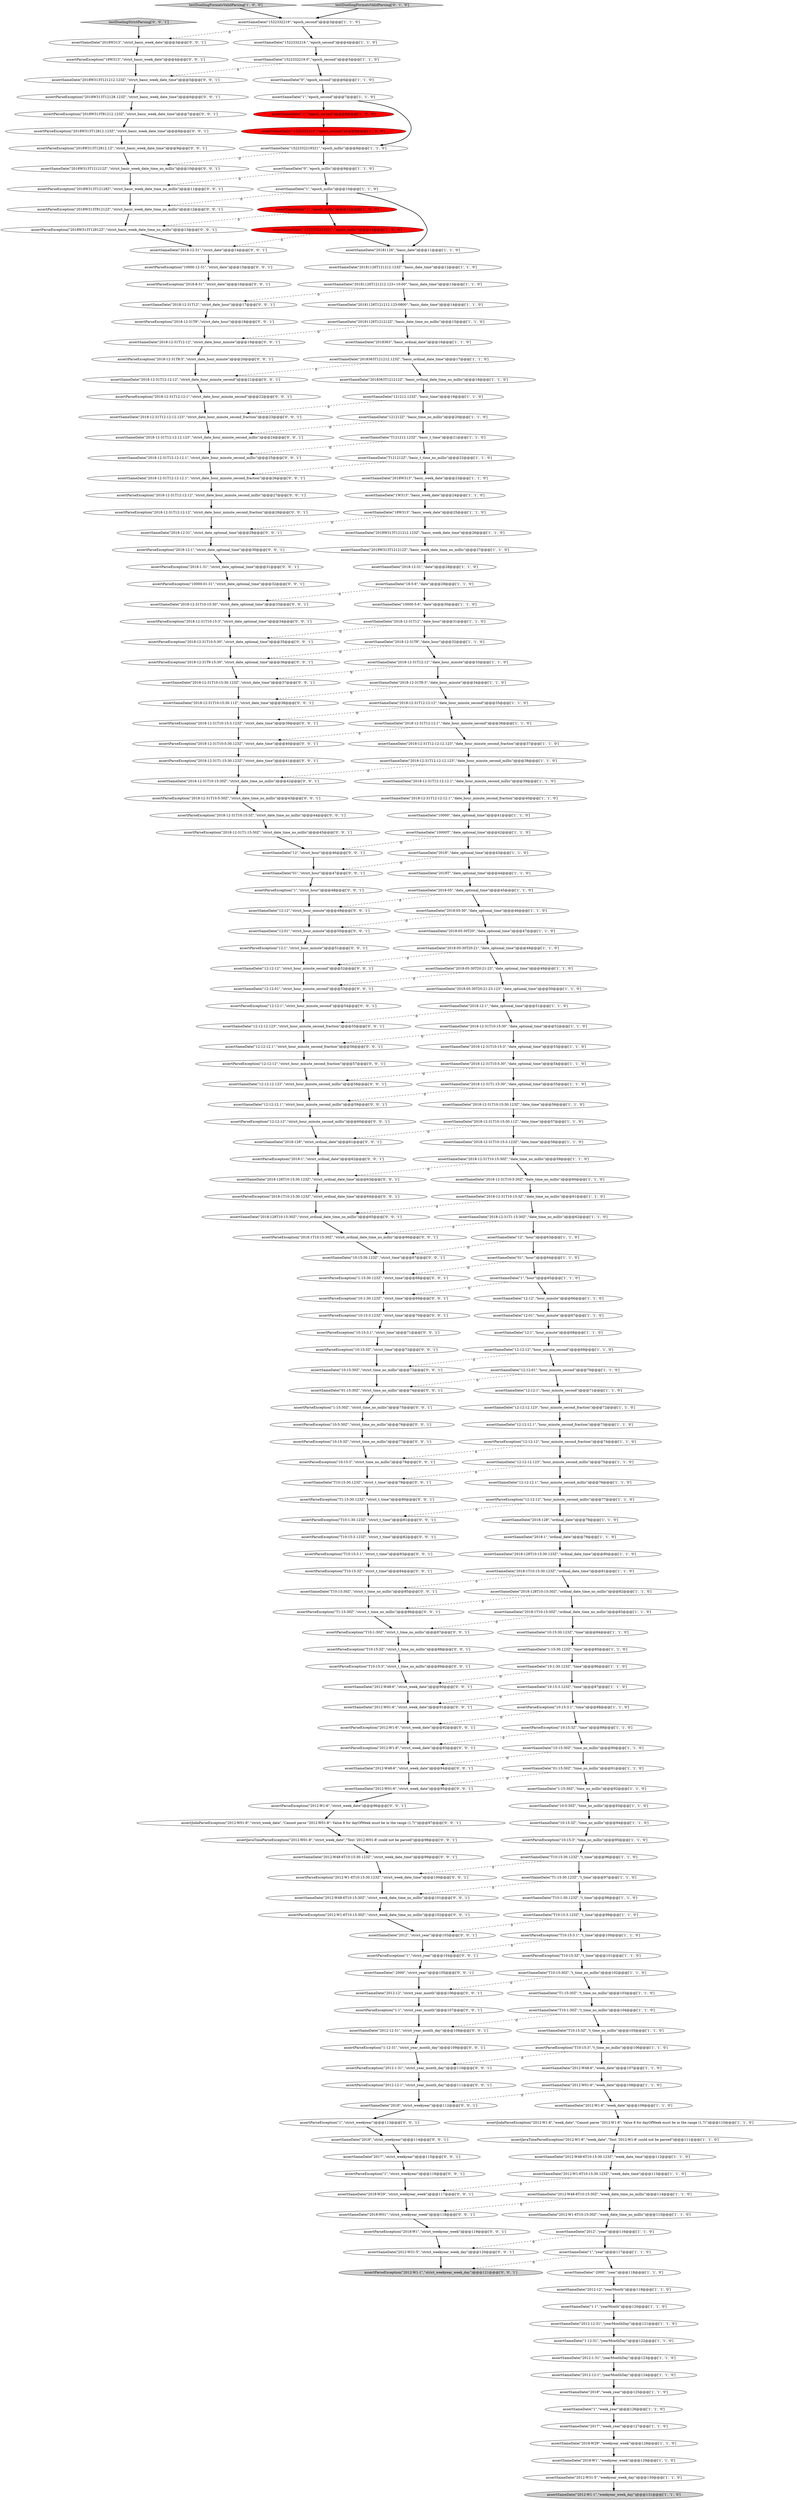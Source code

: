 digraph {
130 [style = filled, label = "assertSameDate(\"1\",\"week_year\")@@@126@@@['1', '1', '0']", fillcolor = white, shape = ellipse image = "AAA0AAABBB1BBB"];
131 [style = filled, label = "assertParseException(\"10:15:3Z\",\"time\")@@@89@@@['1', '1', '0']", fillcolor = white, shape = ellipse image = "AAA0AAABBB1BBB"];
161 [style = filled, label = "assertParseException(\"T10:15:3Z\",\"strict_t_time_no_millis\")@@@88@@@['0', '0', '1']", fillcolor = white, shape = ellipse image = "AAA0AAABBB3BBB"];
213 [style = filled, label = "assertParseException(\"T10:15:3.123Z\",\"strict_t_time\")@@@82@@@['0', '0', '1']", fillcolor = white, shape = ellipse image = "AAA0AAABBB3BBB"];
87 [style = filled, label = "assertSameDate(\"-1\",\"epoch_second\")@@@8@@@['1', '0', '0']", fillcolor = red, shape = ellipse image = "AAA1AAABBB1BBB"];
92 [style = filled, label = "assertSameDate(\"12:12\",\"hour_minute\")@@@66@@@['1', '1', '0']", fillcolor = white, shape = ellipse image = "AAA0AAABBB1BBB"];
128 [style = filled, label = "assertSameDate(\"T1:15:30Z\",\"t_time_no_millis\")@@@103@@@['1', '1', '0']", fillcolor = white, shape = ellipse image = "AAA0AAABBB1BBB"];
1 [style = filled, label = "assertSameDate(\"2012-1-31\",\"yearMonthDay\")@@@123@@@['1', '1', '0']", fillcolor = white, shape = ellipse image = "AAA0AAABBB1BBB"];
74 [style = filled, label = "assertSameDate(\"2012-12\",\"yearMonth\")@@@119@@@['1', '1', '0']", fillcolor = white, shape = ellipse image = "AAA0AAABBB1BBB"];
227 [style = filled, label = "assertParseException(\"2018-1-31\",\"strict_date_optional_time\")@@@31@@@['0', '0', '1']", fillcolor = white, shape = ellipse image = "AAA0AAABBB3BBB"];
6 [style = filled, label = "assertSameDate(\"2018-12-31T10:5:30Z\",\"date_time_no_millis\")@@@60@@@['1', '1', '0']", fillcolor = white, shape = ellipse image = "AAA0AAABBB1BBB"];
5 [style = filled, label = "assertSameDate(\"1522332219321\",\"epoch_millis\")@@@8@@@['1', '1', '0']", fillcolor = white, shape = ellipse image = "AAA0AAABBB1BBB"];
202 [style = filled, label = "assertSameDate(\"2018-12-31T12:12:12.1\",\"strict_date_hour_minute_second_fraction\")@@@26@@@['0', '0', '1']", fillcolor = white, shape = ellipse image = "AAA0AAABBB3BBB"];
10 [style = filled, label = "assertSameDate(\"2012-W01-6\",\"week_date\")@@@108@@@['1', '1', '0']", fillcolor = white, shape = ellipse image = "AAA0AAABBB1BBB"];
187 [style = filled, label = "assertSameDate(\"2018-128T10:15:30Z\",\"strict_ordinal_date_time_no_millis\")@@@65@@@['0', '0', '1']", fillcolor = white, shape = ellipse image = "AAA0AAABBB3BBB"];
230 [style = filled, label = "assertSameDate(\"2018-12-31T10:15:30\",\"strict_date_optional_time\")@@@33@@@['0', '0', '1']", fillcolor = white, shape = ellipse image = "AAA0AAABBB3BBB"];
46 [style = filled, label = "assertSameDate(\"1522332219.\",\"epoch_second\")@@@4@@@['1', '1', '0']", fillcolor = white, shape = ellipse image = "AAA0AAABBB1BBB"];
47 [style = filled, label = "assertSameDate(\"20181126T121212.123+10:00\",\"basic_date_time\")@@@13@@@['1', '1', '0']", fillcolor = white, shape = ellipse image = "AAA0AAABBB1BBB"];
18 [style = filled, label = "assertSameDate(\"2012-W1-1\",\"weekyear_week_day\")@@@131@@@['1', '1', '0']", fillcolor = lightgray, shape = ellipse image = "AAA0AAABBB1BBB"];
31 [style = filled, label = "assertSameDate(\"-1522332219321\",\"epoch_millis\")@@@14@@@['1', '0', '0']", fillcolor = red, shape = ellipse image = "AAA1AAABBB1BBB"];
25 [style = filled, label = "assertSameDate(\"12:01\",\"hour_minute\")@@@67@@@['1', '1', '0']", fillcolor = white, shape = ellipse image = "AAA0AAABBB1BBB"];
96 [style = filled, label = "assertSameDate(\"12:1\",\"hour_minute\")@@@68@@@['1', '1', '0']", fillcolor = white, shape = ellipse image = "AAA0AAABBB1BBB"];
178 [style = filled, label = "assertSameDate(\"2018\",\"strict_weekyear\")@@@114@@@['0', '0', '1']", fillcolor = white, shape = ellipse image = "AAA0AAABBB3BBB"];
42 [style = filled, label = "assertSameDate(\"2018-128T10:15:30Z\",\"ordinal_date_time_no_millis\")@@@82@@@['1', '1', '0']", fillcolor = white, shape = ellipse image = "AAA0AAABBB1BBB"];
105 [style = filled, label = "assertSameDate(\"2018-12-31T10:15:30.123Z\",\"date_time\")@@@56@@@['1', '1', '0']", fillcolor = white, shape = ellipse image = "AAA0AAABBB1BBB"];
173 [style = filled, label = "assertParseException(\"2018-12-31T8\",\"strict_date_hour\")@@@18@@@['0', '0', '1']", fillcolor = white, shape = ellipse image = "AAA0AAABBB3BBB"];
39 [style = filled, label = "assertSameDate(\"2018-05-30\",\"date_optional_time\")@@@46@@@['1', '1', '0']", fillcolor = white, shape = ellipse image = "AAA0AAABBB1BBB"];
139 [style = filled, label = "assertSameDate(\"2012-W31-5\",\"strict_weekyear_week_day\")@@@120@@@['0', '0', '1']", fillcolor = white, shape = ellipse image = "AAA0AAABBB3BBB"];
183 [style = filled, label = "assertParseException(\"2018W313T12812.1Z\",\"strict_basic_week_date_time\")@@@9@@@['0', '0', '1']", fillcolor = white, shape = ellipse image = "AAA0AAABBB3BBB"];
150 [style = filled, label = "assertSameDate(\"2018-12-31T12\",\"strict_date_hour\")@@@17@@@['0', '0', '1']", fillcolor = white, shape = ellipse image = "AAA0AAABBB3BBB"];
26 [style = filled, label = "assertSameDate(\"2012-W48-6T10:15:30.123Z\",\"week_date_time\")@@@112@@@['1', '1', '0']", fillcolor = white, shape = ellipse image = "AAA0AAABBB1BBB"];
232 [style = filled, label = "assertParseException(\"2018W313T12128Z\",\"strict_basic_week_date_time_no_millis\")@@@11@@@['0', '0', '1']", fillcolor = white, shape = ellipse image = "AAA0AAABBB3BBB"];
91 [style = filled, label = "assertSameDate(\"2018-12-1\",\"date_optional_time\")@@@51@@@['1', '1', '0']", fillcolor = white, shape = ellipse image = "AAA0AAABBB1BBB"];
159 [style = filled, label = "assertParseException(\"2012-W1-6T10:15:30.123Z\",\"strict_week_date_time\")@@@100@@@['0', '0', '1']", fillcolor = white, shape = ellipse image = "AAA0AAABBB3BBB"];
138 [style = filled, label = "assertSameDate(\"12:12:01\",\"strict_hour_minute_second\")@@@53@@@['0', '0', '1']", fillcolor = white, shape = ellipse image = "AAA0AAABBB3BBB"];
119 [style = filled, label = "assertSameDate(\"0\",\"epoch_millis\")@@@9@@@['1', '1', '0']", fillcolor = white, shape = ellipse image = "AAA0AAABBB1BBB"];
188 [style = filled, label = "assertParseException(\"2018-12-31T8:3\",\"strict_date_hour_minute\")@@@20@@@['0', '0', '1']", fillcolor = white, shape = ellipse image = "AAA0AAABBB3BBB"];
84 [style = filled, label = "assertSameDate(\"T121212.123Z\",\"basic_t_time\")@@@21@@@['1', '1', '0']", fillcolor = white, shape = ellipse image = "AAA0AAABBB1BBB"];
211 [style = filled, label = "assertSameDate(\"12:01\",\"strict_hour_minute\")@@@50@@@['0', '0', '1']", fillcolor = white, shape = ellipse image = "AAA0AAABBB3BBB"];
245 [style = filled, label = "assertParseException(\"1\",\"strict_hour\")@@@48@@@['0', '0', '1']", fillcolor = white, shape = ellipse image = "AAA0AAABBB3BBB"];
239 [style = filled, label = "assertSameDate(\"2012-W48-6T10:15:30Z\",\"strict_week_date_time_no_millis\")@@@101@@@['0', '0', '1']", fillcolor = white, shape = ellipse image = "AAA0AAABBB3BBB"];
102 [style = filled, label = "assertSameDate(\"2018-12-31T12:12:12.123\",\"date_hour_minute_second_millis\")@@@38@@@['1', '1', '0']", fillcolor = white, shape = ellipse image = "AAA0AAABBB1BBB"];
194 [style = filled, label = "assertParseException(\"T10:1:30Z\",\"strict_t_time_no_millis\")@@@87@@@['0', '0', '1']", fillcolor = white, shape = ellipse image = "AAA0AAABBB3BBB"];
32 [style = filled, label = "assertSameDate(\"2018-12-31T12:12\",\"date_hour_minute\")@@@33@@@['1', '1', '0']", fillcolor = white, shape = ellipse image = "AAA0AAABBB1BBB"];
97 [style = filled, label = "assertSameDate(\"2018-05\",\"date_optional_time\")@@@45@@@['1', '1', '0']", fillcolor = white, shape = ellipse image = "AAA0AAABBB1BBB"];
132 [style = filled, label = "assertSameDate(\"1\",\"hour\")@@@65@@@['1', '1', '0']", fillcolor = white, shape = ellipse image = "AAA0AAABBB1BBB"];
81 [style = filled, label = "assertSameDate(\"10:1:30.123Z\",\"time\")@@@86@@@['1', '1', '0']", fillcolor = white, shape = ellipse image = "AAA0AAABBB1BBB"];
169 [style = filled, label = "assertParseException(\"12:1\",\"strict_hour_minute\")@@@51@@@['0', '0', '1']", fillcolor = white, shape = ellipse image = "AAA0AAABBB3BBB"];
147 [style = filled, label = "assertParseException(\"2012-1-31\",\"strict_year_month_day\")@@@110@@@['0', '0', '1']", fillcolor = white, shape = ellipse image = "AAA0AAABBB3BBB"];
118 [style = filled, label = "assertParseException(\"T10:15:3\",\"t_time_no_millis\")@@@106@@@['1', '1', '0']", fillcolor = white, shape = ellipse image = "AAA0AAABBB1BBB"];
203 [style = filled, label = "assertParseException(\"10:15:3.123Z\",\"strict_time\")@@@70@@@['0', '0', '1']", fillcolor = white, shape = ellipse image = "AAA0AAABBB3BBB"];
208 [style = filled, label = "assertParseException(\"10:5:30Z\",\"strict_time_no_millis\")@@@76@@@['0', '0', '1']", fillcolor = white, shape = ellipse image = "AAA0AAABBB3BBB"];
224 [style = filled, label = "assertSameDate(\"2018-12-31\",\"strict_date\")@@@14@@@['0', '0', '1']", fillcolor = white, shape = ellipse image = "AAA0AAABBB3BBB"];
167 [style = filled, label = "assertSameDate(\"2018-12-31T12:12:12.123\",\"strict_date_hour_minute_second_millis\")@@@24@@@['0', '0', '1']", fillcolor = white, shape = ellipse image = "AAA0AAABBB3BBB"];
233 [style = filled, label = "assertParseException(\"10:15:3Z\",\"strict_time_no_millis\")@@@77@@@['0', '0', '1']", fillcolor = white, shape = ellipse image = "AAA0AAABBB3BBB"];
210 [style = filled, label = "assertParseException(\"2018-12-31T12:12:1\",\"strict_date_hour_minute_second\")@@@22@@@['0', '0', '1']", fillcolor = white, shape = ellipse image = "AAA0AAABBB3BBB"];
14 [style = filled, label = "assertSameDate(\"121212.123Z\",\"basic_time\")@@@19@@@['1', '1', '0']", fillcolor = white, shape = ellipse image = "AAA0AAABBB1BBB"];
117 [style = filled, label = "assertSameDate(\"2012-W1-6T10:15:30Z\",\"week_date_time_no_millis\")@@@115@@@['1', '1', '0']", fillcolor = white, shape = ellipse image = "AAA0AAABBB1BBB"];
11 [style = filled, label = "assertSameDate(\"2018T\",\"date_optional_time\")@@@44@@@['1', '1', '0']", fillcolor = white, shape = ellipse image = "AAA0AAABBB1BBB"];
62 [style = filled, label = "assertJodaParseException(\"2012-W1-8\",\"week_date\",\"Cannot parse \"2012-W1-8\": Value 8 for dayOfWeek must be in the range (1,7(\")@@@110@@@['1', '1', '0']", fillcolor = white, shape = ellipse image = "AAA0AAABBB1BBB"];
19 [style = filled, label = "assertSameDate(\"2018-1T10:15:30Z\",\"ordinal_date_time_no_millis\")@@@83@@@['1', '1', '0']", fillcolor = white, shape = ellipse image = "AAA0AAABBB1BBB"];
163 [style = filled, label = "assertSameDate(\"T10:15:30.123Z\",\"strict_t_time\")@@@79@@@['0', '0', '1']", fillcolor = white, shape = ellipse image = "AAA0AAABBB3BBB"];
201 [style = filled, label = "assertParseException(\"2018-12-31T9:15:30\",\"strict_date_optional_time\")@@@36@@@['0', '0', '1']", fillcolor = white, shape = ellipse image = "AAA0AAABBB3BBB"];
200 [style = filled, label = "assertSameDate(\"2018W313\",\"strict_basic_week_date\")@@@3@@@['0', '0', '1']", fillcolor = white, shape = ellipse image = "AAA0AAABBB3BBB"];
126 [style = filled, label = "assertSameDate(\"12:12:12\",\"hour_minute_second\")@@@69@@@['1', '1', '0']", fillcolor = white, shape = ellipse image = "AAA0AAABBB1BBB"];
64 [style = filled, label = "assertSameDate(\"2018363T121212Z\",\"basic_ordinal_date_time_no_millis\")@@@18@@@['1', '1', '0']", fillcolor = white, shape = ellipse image = "AAA0AAABBB1BBB"];
0 [style = filled, label = "assertSameDate(\"2018-W1\",\"weekyear_week\")@@@129@@@['1', '1', '0']", fillcolor = white, shape = ellipse image = "AAA0AAABBB1BBB"];
109 [style = filled, label = "assertSameDate(\"1W313\",\"basic_week_date\")@@@24@@@['1', '1', '0']", fillcolor = white, shape = ellipse image = "AAA0AAABBB1BBB"];
222 [style = filled, label = "assertSameDate(\"10:15:30.123Z\",\"strict_time\")@@@67@@@['0', '0', '1']", fillcolor = white, shape = ellipse image = "AAA0AAABBB3BBB"];
181 [style = filled, label = "assertParseException(\"T1:15:30.123Z\",\"strict_t_time\")@@@80@@@['0', '0', '1']", fillcolor = white, shape = ellipse image = "AAA0AAABBB3BBB"];
189 [style = filled, label = "assertSameDate(\"2018-128\",\"strict_ordinal_date\")@@@61@@@['0', '0', '1']", fillcolor = white, shape = ellipse image = "AAA0AAABBB3BBB"];
216 [style = filled, label = "assertSameDate(\"2018-12-31\",\"strict_date_optional_time\")@@@29@@@['0', '0', '1']", fillcolor = white, shape = ellipse image = "AAA0AAABBB3BBB"];
55 [style = filled, label = "assertSameDate(\"2018-12-31T12:12:12.1\",\"date_hour_minute_second_millis\")@@@39@@@['1', '1', '0']", fillcolor = white, shape = ellipse image = "AAA0AAABBB1BBB"];
65 [style = filled, label = "assertSameDate(\"2018W313T121212Z\",\"basic_week_date_time_no_millis\")@@@27@@@['1', '1', '0']", fillcolor = white, shape = ellipse image = "AAA0AAABBB1BBB"];
100 [style = filled, label = "assertSameDate(\"2018-12-31\",\"date\")@@@28@@@['1', '1', '0']", fillcolor = white, shape = ellipse image = "AAA0AAABBB1BBB"];
40 [style = filled, label = "assertSameDate(\"0\",\"epoch_second\")@@@6@@@['1', '1', '0']", fillcolor = white, shape = ellipse image = "AAA0AAABBB1BBB"];
108 [style = filled, label = "testDuellingFormatsValidParsing['1', '0', '0']", fillcolor = lightgray, shape = diamond image = "AAA0AAABBB1BBB"];
129 [style = filled, label = "assertSameDate(\"10000\",\"date_optional_time\")@@@41@@@['1', '1', '0']", fillcolor = white, shape = ellipse image = "AAA0AAABBB1BBB"];
43 [style = filled, label = "assertSameDate(\"2018-12-31T12:12:12.123\",\"date_hour_minute_second_fraction\")@@@37@@@['1', '1', '0']", fillcolor = white, shape = ellipse image = "AAA0AAABBB1BBB"];
137 [style = filled, label = "assertParseException(\"10:15:3Z\",\"strict_time\")@@@72@@@['0', '0', '1']", fillcolor = white, shape = ellipse image = "AAA0AAABBB3BBB"];
140 [style = filled, label = "assertJavaTimeParseException(\"2012-W01-8\",\"strict_week_date\",\"Text '2012-W01-8' could not be parsed\")@@@98@@@['0', '0', '1']", fillcolor = white, shape = ellipse image = "AAA0AAABBB3BBB"];
29 [style = filled, label = "assertSameDate(\"2012-W1-6\",\"week_date\")@@@109@@@['1', '1', '0']", fillcolor = white, shape = ellipse image = "AAA0AAABBB1BBB"];
151 [style = filled, label = "assertSameDate(\"2012-12\",\"strict_year_month\")@@@106@@@['0', '0', '1']", fillcolor = white, shape = ellipse image = "AAA0AAABBB3BBB"];
215 [style = filled, label = "assertSameDate(\"2018-W29\",\"strict_weekyear_week\")@@@117@@@['0', '0', '1']", fillcolor = white, shape = ellipse image = "AAA0AAABBB3BBB"];
234 [style = filled, label = "assertSameDate(\"2012-W48-6\",\"strict_week_date\")@@@90@@@['0', '0', '1']", fillcolor = white, shape = ellipse image = "AAA0AAABBB3BBB"];
85 [style = filled, label = "assertSameDate(\"-1522332219\",\"epoch_second\")@@@9@@@['1', '0', '0']", fillcolor = red, shape = ellipse image = "AAA1AAABBB1BBB"];
223 [style = filled, label = "assertParseException(\"1-12-31\",\"strict_year_month_day\")@@@109@@@['0', '0', '1']", fillcolor = white, shape = ellipse image = "AAA0AAABBB3BBB"];
228 [style = filled, label = "assertParseException(\"T1:15:30Z\",\"strict_t_time_no_millis\")@@@86@@@['0', '0', '1']", fillcolor = white, shape = ellipse image = "AAA0AAABBB3BBB"];
67 [style = filled, label = "assertSameDate(\"T10:1:30.123Z\",\"t_time\")@@@98@@@['1', '1', '0']", fillcolor = white, shape = ellipse image = "AAA0AAABBB1BBB"];
226 [style = filled, label = "assertParseException(\"2018-12-1\",\"strict_date_optional_time\")@@@30@@@['0', '0', '1']", fillcolor = white, shape = ellipse image = "AAA0AAABBB3BBB"];
83 [style = filled, label = "assertSameDate(\"2012-12-1\",\"yearMonthDay\")@@@124@@@['1', '1', '0']", fillcolor = white, shape = ellipse image = "AAA0AAABBB1BBB"];
115 [style = filled, label = "assertSameDate(\"20181126\",\"basic_date\")@@@11@@@['1', '1', '0']", fillcolor = white, shape = ellipse image = "AAA0AAABBB1BBB"];
49 [style = filled, label = "assertSameDate(\"2018-W29\",\"weekyear_week\")@@@128@@@['1', '1', '0']", fillcolor = white, shape = ellipse image = "AAA0AAABBB1BBB"];
89 [style = filled, label = "assertSameDate(\"2012-W31-5\",\"weekyear_week_day\")@@@130@@@['1', '1', '0']", fillcolor = white, shape = ellipse image = "AAA0AAABBB1BBB"];
219 [style = filled, label = "assertParseException(\"2018-12-31T1:15:30Z\",\"strict_date_time_no_millis\")@@@45@@@['0', '0', '1']", fillcolor = white, shape = ellipse image = "AAA0AAABBB3BBB"];
231 [style = filled, label = "assertParseException(\"2018-1T10:15:30.123Z\",\"strict_ordinal_date_time\")@@@64@@@['0', '0', '1']", fillcolor = white, shape = ellipse image = "AAA0AAABBB3BBB"];
107 [style = filled, label = "assertSameDate(\"12:12:01\",\"hour_minute_second\")@@@70@@@['1', '1', '0']", fillcolor = white, shape = ellipse image = "AAA0AAABBB1BBB"];
166 [style = filled, label = "assertSameDate(\"2012-W48-6\",\"strict_week_date\")@@@94@@@['0', '0', '1']", fillcolor = white, shape = ellipse image = "AAA0AAABBB3BBB"];
73 [style = filled, label = "assertParseException(\"12:12:12\",\"hour_minute_second_fraction\")@@@74@@@['1', '1', '0']", fillcolor = white, shape = ellipse image = "AAA0AAABBB1BBB"];
95 [style = filled, label = "assertSameDate(\"1-12-31\",\"yearMonthDay\")@@@122@@@['1', '1', '0']", fillcolor = white, shape = ellipse image = "AAA0AAABBB1BBB"];
125 [style = filled, label = "assertSameDate(\"1\",\"epoch_second\")@@@7@@@['1', '1', '0']", fillcolor = white, shape = ellipse image = "AAA0AAABBB1BBB"];
134 [style = filled, label = "testDuellingFormatsValidParsing['0', '1', '0']", fillcolor = lightgray, shape = diamond image = "AAA0AAABBB2BBB"];
180 [style = filled, label = "assertParseException(\"2018-12-31T10:15:3Z\",\"strict_date_time_no_millis\")@@@44@@@['0', '0', '1']", fillcolor = white, shape = ellipse image = "AAA0AAABBB3BBB"];
196 [style = filled, label = "assertParseException(\"1:15:30Z\",\"strict_time_no_millis\")@@@75@@@['0', '0', '1']", fillcolor = white, shape = ellipse image = "AAA0AAABBB3BBB"];
112 [style = filled, label = "assertSameDate(\"10:15:30.123Z\",\"time\")@@@84@@@['1', '1', '0']", fillcolor = white, shape = ellipse image = "AAA0AAABBB1BBB"];
179 [style = filled, label = "assertSameDate(\"12:12:12.123\",\"strict_hour_minute_second_millis\")@@@58@@@['0', '0', '1']", fillcolor = white, shape = ellipse image = "AAA0AAABBB3BBB"];
103 [style = filled, label = "assertSameDate(\"2018-12-31T10:15:30\",\"date_optional_time\")@@@52@@@['1', '1', '0']", fillcolor = white, shape = ellipse image = "AAA0AAABBB1BBB"];
99 [style = filled, label = "assertSameDate(\"20181126T121212Z\",\"basic_date_time_no_millis\")@@@15@@@['1', '1', '0']", fillcolor = white, shape = ellipse image = "AAA0AAABBB1BBB"];
156 [style = filled, label = "assertSameDate(\"2012\",\"strict_year\")@@@103@@@['0', '0', '1']", fillcolor = white, shape = ellipse image = "AAA0AAABBB3BBB"];
197 [style = filled, label = "assertParseException(\"2018-12-31T10:15:3\",\"strict_date_optional_time\")@@@34@@@['0', '0', '1']", fillcolor = white, shape = ellipse image = "AAA0AAABBB3BBB"];
243 [style = filled, label = "assertSameDate(\"12:12:12.123\",\"strict_hour_minute_second_fraction\")@@@55@@@['0', '0', '1']", fillcolor = white, shape = ellipse image = "AAA0AAABBB3BBB"];
12 [style = filled, label = "assertSameDate(\"2018-12-31T10:15:3\",\"date_optional_time\")@@@53@@@['1', '1', '0']", fillcolor = white, shape = ellipse image = "AAA0AAABBB1BBB"];
142 [style = filled, label = "assertSameDate(\"01:15:30Z\",\"strict_time_no_millis\")@@@74@@@['0', '0', '1']", fillcolor = white, shape = ellipse image = "AAA0AAABBB3BBB"];
221 [style = filled, label = "assertParseException(\"1\",\"strict_year\")@@@104@@@['0', '0', '1']", fillcolor = white, shape = ellipse image = "AAA0AAABBB3BBB"];
158 [style = filled, label = "assertSameDate(\"2012-W48-6T10:15:30.123Z\",\"strict_week_date_time\")@@@99@@@['0', '0', '1']", fillcolor = white, shape = ellipse image = "AAA0AAABBB3BBB"];
242 [style = filled, label = "assertSameDate(\"01\",\"strict_hour\")@@@47@@@['0', '0', '1']", fillcolor = white, shape = ellipse image = "AAA0AAABBB3BBB"];
164 [style = filled, label = "assertParseException(\"T10:15:3.1\",\"strict_t_time\")@@@83@@@['0', '0', '1']", fillcolor = white, shape = ellipse image = "AAA0AAABBB3BBB"];
185 [style = filled, label = "assertSameDate(\"2018-W01\",\"strict_weekyear_week\")@@@118@@@['0', '0', '1']", fillcolor = white, shape = ellipse image = "AAA0AAABBB3BBB"];
190 [style = filled, label = "assertParseException(\"2012-W1-8\",\"strict_week_date\")@@@93@@@['0', '0', '1']", fillcolor = white, shape = ellipse image = "AAA0AAABBB3BBB"];
61 [style = filled, label = "assertSameDate(\"2018-05-30T20\",\"date_optional_time\")@@@47@@@['1', '1', '0']", fillcolor = white, shape = ellipse image = "AAA0AAABBB1BBB"];
206 [style = filled, label = "assertSameDate(\"2018\",\"strict_weekyear\")@@@112@@@['0', '0', '1']", fillcolor = white, shape = ellipse image = "AAA0AAABBB3BBB"];
53 [style = filled, label = "assertSameDate(\"20181126T121212.123-0800\",\"basic_date_time\")@@@14@@@['1', '1', '0']", fillcolor = white, shape = ellipse image = "AAA0AAABBB1BBB"];
80 [style = filled, label = "assertSameDate(\"2018\",\"date_optional_time\")@@@43@@@['1', '1', '0']", fillcolor = white, shape = ellipse image = "AAA0AAABBB1BBB"];
44 [style = filled, label = "assertSameDate(\"1522332219.0\",\"epoch_second\")@@@5@@@['1', '1', '0']", fillcolor = white, shape = ellipse image = "AAA0AAABBB1BBB"];
184 [style = filled, label = "assertParseException(\"2018W313T81212.123Z\",\"strict_basic_week_date_time\")@@@7@@@['0', '0', '1']", fillcolor = white, shape = ellipse image = "AAA0AAABBB3BBB"];
149 [style = filled, label = "assertSameDate(\"2012-12-31\",\"strict_year_month_day\")@@@108@@@['0', '0', '1']", fillcolor = white, shape = ellipse image = "AAA0AAABBB3BBB"];
7 [style = filled, label = "assertSameDate(\"12:12:12.123\",\"hour_minute_second_fraction\")@@@72@@@['1', '1', '0']", fillcolor = white, shape = ellipse image = "AAA0AAABBB1BBB"];
76 [style = filled, label = "assertSameDate(\"2018-128T10:15:30.123Z\",\"ordinal_date_time\")@@@80@@@['1', '1', '0']", fillcolor = white, shape = ellipse image = "AAA0AAABBB1BBB"];
154 [style = filled, label = "assertParseException(\"2012-W1-6T10:15:30Z\",\"strict_week_date_time_no_millis\")@@@102@@@['0', '0', '1']", fillcolor = white, shape = ellipse image = "AAA0AAABBB3BBB"];
237 [style = filled, label = "assertParseException(\"10000-01-31\",\"strict_date_optional_time\")@@@32@@@['0', '0', '1']", fillcolor = white, shape = ellipse image = "AAA0AAABBB3BBB"];
251 [style = filled, label = "assertSameDate(\"2018-12-31T10:15:30Z\",\"strict_date_time_no_millis\")@@@42@@@['0', '0', '1']", fillcolor = white, shape = ellipse image = "AAA0AAABBB3BBB"];
171 [style = filled, label = "assertSameDate(\"2017\",\"strict_weekyear\")@@@115@@@['0', '0', '1']", fillcolor = white, shape = ellipse image = "AAA0AAABBB3BBB"];
235 [style = filled, label = "assertParseException(\"2012-W1-6\",\"strict_week_date\")@@@96@@@['0', '0', '1']", fillcolor = white, shape = ellipse image = "AAA0AAABBB3BBB"];
122 [style = filled, label = "assertSameDate(\"01:15:30Z\",\"time_no_millis\")@@@91@@@['1', '1', '0']", fillcolor = white, shape = ellipse image = "AAA0AAABBB1BBB"];
111 [style = filled, label = "assertSameDate(\"12:12:12.1\",\"hour_minute_second_fraction\")@@@73@@@['1', '1', '0']", fillcolor = white, shape = ellipse image = "AAA0AAABBB1BBB"];
15 [style = filled, label = "assertParseException(\"10:15:3\",\"time_no_millis\")@@@95@@@['1', '1', '0']", fillcolor = white, shape = ellipse image = "AAA0AAABBB1BBB"];
136 [style = filled, label = "assertParseException(\"T10:15:3Z\",\"strict_t_time\")@@@84@@@['0', '0', '1']", fillcolor = white, shape = ellipse image = "AAA0AAABBB3BBB"];
58 [style = filled, label = "assertSameDate(\"10:15:3Z\",\"time_no_millis\")@@@94@@@['1', '1', '0']", fillcolor = white, shape = ellipse image = "AAA0AAABBB1BBB"];
56 [style = filled, label = "assertSameDate(\"12:12:12.1\",\"hour_minute_second_millis\")@@@76@@@['1', '1', '0']", fillcolor = white, shape = ellipse image = "AAA0AAABBB1BBB"];
38 [style = filled, label = "assertSameDate(\"2018-12-31T12:12:1\",\"date_hour_minute_second\")@@@36@@@['1', '1', '0']", fillcolor = white, shape = ellipse image = "AAA0AAABBB1BBB"];
152 [style = filled, label = "assertSameDate(\"2018-12-31T12:12\",\"strict_date_hour_minute\")@@@19@@@['0', '0', '1']", fillcolor = white, shape = ellipse image = "AAA0AAABBB3BBB"];
182 [style = filled, label = "assertParseException(\"T10:15:3\",\"strict_t_time_no_millis\")@@@89@@@['0', '0', '1']", fillcolor = white, shape = ellipse image = "AAA0AAABBB3BBB"];
249 [style = filled, label = "assertParseException(\"10:15:3.1\",\"strict_time\")@@@71@@@['0', '0', '1']", fillcolor = white, shape = ellipse image = "AAA0AAABBB3BBB"];
23 [style = filled, label = "assertSameDate(\"-2000\",\"year\")@@@118@@@['1', '1', '0']", fillcolor = white, shape = ellipse image = "AAA0AAABBB1BBB"];
252 [style = filled, label = "assertParseException(\"2018-12-31T12:12:12\",\"strict_date_hour_minute_second_millis\")@@@27@@@['0', '0', '1']", fillcolor = white, shape = ellipse image = "AAA0AAABBB3BBB"];
88 [style = filled, label = "assertJavaTimeParseException(\"2012-W1-8\",\"week_date\",\"Text '2012-W1-8' could not be parsed\")@@@111@@@['1', '1', '0']", fillcolor = white, shape = ellipse image = "AAA0AAABBB1BBB"];
22 [style = filled, label = "assertSameDate(\"T10:15:3Z\",\"t_time_no_millis\")@@@105@@@['1', '1', '0']", fillcolor = white, shape = ellipse image = "AAA0AAABBB1BBB"];
4 [style = filled, label = "assertSameDate(\"01\",\"hour\")@@@64@@@['1', '1', '0']", fillcolor = white, shape = ellipse image = "AAA0AAABBB1BBB"];
244 [style = filled, label = "assertParseException(\"2018W313T81212Z\",\"strict_basic_week_date_time_no_millis\")@@@12@@@['0', '0', '1']", fillcolor = white, shape = ellipse image = "AAA0AAABBB3BBB"];
135 [style = filled, label = "assertParseException(\"10000-12-31\",\"strict_date\")@@@15@@@['0', '0', '1']", fillcolor = white, shape = ellipse image = "AAA0AAABBB3BBB"];
37 [style = filled, label = "assertSameDate(\"1522332219\",\"epoch_second\")@@@3@@@['1', '1', '0']", fillcolor = white, shape = ellipse image = "AAA0AAABBB1BBB"];
174 [style = filled, label = "assertSameDate(\"2012-W01-6\",\"strict_week_date\")@@@95@@@['0', '0', '1']", fillcolor = white, shape = ellipse image = "AAA0AAABBB3BBB"];
79 [style = filled, label = "assertSameDate(\"T10:15:30.123Z\",\"t_time\")@@@96@@@['1', '1', '0']", fillcolor = white, shape = ellipse image = "AAA0AAABBB1BBB"];
127 [style = filled, label = "assertSameDate(\"2018-12-31T1:15:30Z\",\"date_time_no_millis\")@@@62@@@['1', '1', '0']", fillcolor = white, shape = ellipse image = "AAA0AAABBB1BBB"];
48 [style = filled, label = "assertSameDate(\"1:15:30Z\",\"time_no_millis\")@@@92@@@['1', '1', '0']", fillcolor = white, shape = ellipse image = "AAA0AAABBB1BBB"];
101 [style = filled, label = "assertSameDate(\"T10:15:3.123Z\",\"t_time\")@@@99@@@['1', '1', '0']", fillcolor = white, shape = ellipse image = "AAA0AAABBB1BBB"];
238 [style = filled, label = "assertParseException(\"2018-12-31T10:5:30.123Z\",\"strict_date_time\")@@@40@@@['0', '0', '1']", fillcolor = white, shape = ellipse image = "AAA0AAABBB3BBB"];
177 [style = filled, label = "assertParseException(\"2018-12-31T1:15:30.123Z\",\"strict_date_time\")@@@41@@@['0', '0', '1']", fillcolor = white, shape = ellipse image = "AAA0AAABBB3BBB"];
35 [style = filled, label = "assertSameDate(\"2012-W48-6\",\"week_date\")@@@107@@@['1', '1', '0']", fillcolor = white, shape = ellipse image = "AAA0AAABBB1BBB"];
241 [style = filled, label = "assertSameDate(\"12:12:12.1\",\"strict_hour_minute_second_millis\")@@@59@@@['0', '0', '1']", fillcolor = white, shape = ellipse image = "AAA0AAABBB3BBB"];
9 [style = filled, label = "assertSameDate(\"2018363T121212.123Z\",\"basic_ordinal_date_time\")@@@17@@@['1', '1', '0']", fillcolor = white, shape = ellipse image = "AAA0AAABBB1BBB"];
20 [style = filled, label = "assertSameDate(\"2018-05-30T20:21:23\",\"date_optional_time\")@@@49@@@['1', '1', '0']", fillcolor = white, shape = ellipse image = "AAA0AAABBB1BBB"];
27 [style = filled, label = "assertSameDate(\"2018-12-31T10:15:30.11Z\",\"date_time\")@@@57@@@['1', '1', '0']", fillcolor = white, shape = ellipse image = "AAA0AAABBB1BBB"];
175 [style = filled, label = "assertSameDate(\"2012-W01-6\",\"strict_week_date\")@@@91@@@['0', '0', '1']", fillcolor = white, shape = ellipse image = "AAA0AAABBB3BBB"];
69 [style = filled, label = "assertSameDate(\"T10:15:30Z\",\"t_time_no_millis\")@@@102@@@['1', '1', '0']", fillcolor = white, shape = ellipse image = "AAA0AAABBB1BBB"];
113 [style = filled, label = "assertSameDate(\"2012\",\"year\")@@@116@@@['1', '1', '0']", fillcolor = white, shape = ellipse image = "AAA0AAABBB1BBB"];
160 [style = filled, label = "assertParseException(\"T10:1:30.123Z\",\"strict_t_time\")@@@81@@@['0', '0', '1']", fillcolor = white, shape = ellipse image = "AAA0AAABBB3BBB"];
157 [style = filled, label = "assertSameDate(\"2018-12-31T12:12:12\",\"strict_date_hour_minute_second\")@@@21@@@['0', '0', '1']", fillcolor = white, shape = ellipse image = "AAA0AAABBB3BBB"];
168 [style = filled, label = "assertParseException(\"2012-W1-1\",\"strict_weekyear_week_day\")@@@121@@@['0', '0', '1']", fillcolor = lightgray, shape = ellipse image = "AAA0AAABBB3BBB"];
120 [style = filled, label = "assertSameDate(\"2012-W48-6T10:15:30Z\",\"week_date_time_no_millis\")@@@114@@@['1', '1', '0']", fillcolor = white, shape = ellipse image = "AAA0AAABBB1BBB"];
75 [style = filled, label = "assertSameDate(\"-1\",\"epoch_millis\")@@@13@@@['1', '0', '0']", fillcolor = red, shape = ellipse image = "AAA1AAABBB1BBB"];
204 [style = filled, label = "assertParseException(\"2018W313T12812Z\",\"strict_basic_week_date_time_no_millis\")@@@13@@@['0', '0', '1']", fillcolor = white, shape = ellipse image = "AAA0AAABBB3BBB"];
253 [style = filled, label = "assertParseException(\"12:12:12\",\"strict_hour_minute_second_millis\")@@@60@@@['0', '0', '1']", fillcolor = white, shape = ellipse image = "AAA0AAABBB3BBB"];
66 [style = filled, label = "assertSameDate(\"2012-12-31\",\"yearMonthDay\")@@@121@@@['1', '1', '0']", fillcolor = white, shape = ellipse image = "AAA0AAABBB1BBB"];
141 [style = filled, label = "assertParseException(\"2018-12-31T10:5:30\",\"strict_date_optional_time\")@@@35@@@['0', '0', '1']", fillcolor = white, shape = ellipse image = "AAA0AAABBB3BBB"];
176 [style = filled, label = "assertParseException(\"10:15:3\",\"strict_time_no_millis\")@@@78@@@['0', '0', '1']", fillcolor = white, shape = ellipse image = "AAA0AAABBB3BBB"];
212 [style = filled, label = "assertParseException(\"2018-12-31T10:5:30Z\",\"strict_date_time_no_millis\")@@@43@@@['0', '0', '1']", fillcolor = white, shape = ellipse image = "AAA0AAABBB3BBB"];
133 [style = filled, label = "assertSameDate(\"12:12:12.123\",\"hour_minute_second_millis\")@@@75@@@['1', '1', '0']", fillcolor = white, shape = ellipse image = "AAA0AAABBB1BBB"];
34 [style = filled, label = "assertSameDate(\"121212Z\",\"basic_time_no_millis\")@@@20@@@['1', '1', '0']", fillcolor = white, shape = ellipse image = "AAA0AAABBB1BBB"];
220 [style = filled, label = "assertParseException(\"10:1:30.123Z\",\"strict_time\")@@@69@@@['0', '0', '1']", fillcolor = white, shape = ellipse image = "AAA0AAABBB3BBB"];
104 [style = filled, label = "assertSameDate(\"2018-12-31T8:3\",\"date_hour_minute\")@@@34@@@['1', '1', '0']", fillcolor = white, shape = ellipse image = "AAA0AAABBB1BBB"];
98 [style = filled, label = "assertParseException(\"T10:15:3Z\",\"t_time\")@@@101@@@['1', '1', '0']", fillcolor = white, shape = ellipse image = "AAA0AAABBB1BBB"];
13 [style = filled, label = "assertSameDate(\"1:15:30.123Z\",\"time\")@@@85@@@['1', '1', '0']", fillcolor = white, shape = ellipse image = "AAA0AAABBB1BBB"];
57 [style = filled, label = "assertSameDate(\"2018-1\",\"ordinal_date\")@@@79@@@['1', '1', '0']", fillcolor = white, shape = ellipse image = "AAA0AAABBB1BBB"];
116 [style = filled, label = "assertSameDate(\"2012-W1-6T10:15:30.123Z\",\"week_date_time\")@@@113@@@['1', '1', '0']", fillcolor = white, shape = ellipse image = "AAA0AAABBB1BBB"];
148 [style = filled, label = "assertSameDate(\"2018-12-31T10:15:30.123Z\",\"strict_date_time\")@@@37@@@['0', '0', '1']", fillcolor = white, shape = ellipse image = "AAA0AAABBB3BBB"];
82 [style = filled, label = "assertSameDate(\"20181126T121212.123Z\",\"basic_date_time\")@@@12@@@['1', '1', '0']", fillcolor = white, shape = ellipse image = "AAA0AAABBB1BBB"];
246 [style = filled, label = "assertParseException(\"1:15:30.123Z\",\"strict_time\")@@@68@@@['0', '0', '1']", fillcolor = white, shape = ellipse image = "AAA0AAABBB3BBB"];
217 [style = filled, label = "assertParseException(\"12:12:12\",\"strict_hour_minute_second_fraction\")@@@57@@@['0', '0', '1']", fillcolor = white, shape = ellipse image = "AAA0AAABBB3BBB"];
195 [style = filled, label = "assertParseException(\"12:12:1\",\"strict_hour_minute_second\")@@@54@@@['0', '0', '1']", fillcolor = white, shape = ellipse image = "AAA0AAABBB3BBB"];
21 [style = filled, label = "assertSameDate(\"10:15:30Z\",\"time_no_millis\")@@@90@@@['1', '1', '0']", fillcolor = white, shape = ellipse image = "AAA0AAABBB1BBB"];
63 [style = filled, label = "assertSameDate(\"2018-12-31T12:12:12.1\",\"date_hour_minute_second_fraction\")@@@40@@@['1', '1', '0']", fillcolor = white, shape = ellipse image = "AAA0AAABBB1BBB"];
198 [style = filled, label = "assertSameDate(\"2018W313T121212.123Z\",\"strict_basic_week_date_time\")@@@5@@@['0', '0', '1']", fillcolor = white, shape = ellipse image = "AAA0AAABBB3BBB"];
207 [style = filled, label = "assertSameDate(\"12:12:12.1\",\"strict_hour_minute_second_fraction\")@@@56@@@['0', '0', '1']", fillcolor = white, shape = ellipse image = "AAA0AAABBB3BBB"];
59 [style = filled, label = "assertSameDate(\"1\",\"year\")@@@117@@@['1', '1', '0']", fillcolor = white, shape = ellipse image = "AAA0AAABBB1BBB"];
123 [style = filled, label = "assertSameDate(\"2018-12-31T10:15:3.123Z\",\"date_time\")@@@58@@@['1', '1', '0']", fillcolor = white, shape = ellipse image = "AAA0AAABBB1BBB"];
8 [style = filled, label = "assertSameDate(\"2018-12-31T10:5:30\",\"date_optional_time\")@@@54@@@['1', '1', '0']", fillcolor = white, shape = ellipse image = "AAA0AAABBB1BBB"];
236 [style = filled, label = "assertParseException(\"2018-1\",\"strict_ordinal_date\")@@@62@@@['0', '0', '1']", fillcolor = white, shape = ellipse image = "AAA0AAABBB3BBB"];
33 [style = filled, label = "assertSameDate(\"10:5:30Z\",\"time_no_millis\")@@@93@@@['1', '1', '0']", fillcolor = white, shape = ellipse image = "AAA0AAABBB1BBB"];
165 [style = filled, label = "assertParseException(\"2018-12-31T12:12:12\",\"strict_date_hour_minute_second_fraction\")@@@28@@@['0', '0', '1']", fillcolor = white, shape = ellipse image = "AAA0AAABBB3BBB"];
70 [style = filled, label = "assertSameDate(\"2018W313\",\"basic_week_date\")@@@23@@@['1', '1', '0']", fillcolor = white, shape = ellipse image = "AAA0AAABBB1BBB"];
51 [style = filled, label = "assertSameDate(\"2018-128\",\"ordinal_date\")@@@78@@@['1', '1', '0']", fillcolor = white, shape = ellipse image = "AAA0AAABBB1BBB"];
94 [style = filled, label = "assertSameDate(\"12\",\"hour\")@@@63@@@['1', '1', '0']", fillcolor = white, shape = ellipse image = "AAA0AAABBB1BBB"];
121 [style = filled, label = "assertSameDate(\"2018-05-30T20:21\",\"date_optional_time\")@@@48@@@['1', '1', '0']", fillcolor = white, shape = ellipse image = "AAA0AAABBB1BBB"];
192 [style = filled, label = "assertSameDate(\"2018-12-31T12:12:12.1\",\"strict_date_hour_minute_second_millis\")@@@25@@@['0', '0', '1']", fillcolor = white, shape = ellipse image = "AAA0AAABBB3BBB"];
77 [style = filled, label = "assertSameDate(\"2018-12-31T1:15:30\",\"date_optional_time\")@@@55@@@['1', '1', '0']", fillcolor = white, shape = ellipse image = "AAA0AAABBB1BBB"];
17 [style = filled, label = "assertParseException(\"T10:15:3.1\",\"t_time\")@@@100@@@['1', '1', '0']", fillcolor = white, shape = ellipse image = "AAA0AAABBB1BBB"];
110 [style = filled, label = "assertSameDate(\"18W313\",\"basic_week_date\")@@@25@@@['1', '1', '0']", fillcolor = white, shape = ellipse image = "AAA0AAABBB1BBB"];
114 [style = filled, label = "assertParseException(\"12:12:12\",\"hour_minute_second_millis\")@@@77@@@['1', '1', '0']", fillcolor = white, shape = ellipse image = "AAA0AAABBB1BBB"];
30 [style = filled, label = "assertSameDate(\"2018\",\"week_year\")@@@125@@@['1', '1', '0']", fillcolor = white, shape = ellipse image = "AAA0AAABBB1BBB"];
229 [style = filled, label = "assertParseException(\"1\",\"strict_weekyear\")@@@113@@@['0', '0', '1']", fillcolor = white, shape = ellipse image = "AAA0AAABBB3BBB"];
248 [style = filled, label = "assertSameDate(\"2018-12-31T12:12:12.123\",\"strict_date_hour_minute_second_fraction\")@@@23@@@['0', '0', '1']", fillcolor = white, shape = ellipse image = "AAA0AAABBB3BBB"];
145 [style = filled, label = "assertParseException(\"2018W313T12812.123Z\",\"strict_basic_week_date_time\")@@@8@@@['0', '0', '1']", fillcolor = white, shape = ellipse image = "AAA0AAABBB3BBB"];
54 [style = filled, label = "assertSameDate(\"2018-12-31T12\",\"date_hour\")@@@31@@@['1', '1', '0']", fillcolor = white, shape = ellipse image = "AAA0AAABBB1BBB"];
124 [style = filled, label = "assertSameDate(\"1\",\"epoch_millis\")@@@10@@@['1', '1', '0']", fillcolor = white, shape = ellipse image = "AAA0AAABBB1BBB"];
240 [style = filled, label = "assertSameDate(\"10:15:30Z\",\"strict_time_no_millis\")@@@73@@@['0', '0', '1']", fillcolor = white, shape = ellipse image = "AAA0AAABBB3BBB"];
16 [style = filled, label = "assertSameDate(\"2018-1T10:15:30.123Z\",\"ordinal_date_time\")@@@81@@@['1', '1', '0']", fillcolor = white, shape = ellipse image = "AAA0AAABBB1BBB"];
60 [style = filled, label = "assertParseException(\"10:15:3.1\",\"time\")@@@88@@@['1', '1', '0']", fillcolor = white, shape = ellipse image = "AAA0AAABBB1BBB"];
90 [style = filled, label = "assertSameDate(\"2018-05-30T20:21:23.123\",\"date_optional_time\")@@@50@@@['1', '1', '0']", fillcolor = white, shape = ellipse image = "AAA0AAABBB1BBB"];
24 [style = filled, label = "assertSameDate(\"2018-12-31T10:15:30Z\",\"date_time_no_millis\")@@@59@@@['1', '1', '0']", fillcolor = white, shape = ellipse image = "AAA0AAABBB1BBB"];
50 [style = filled, label = "assertSameDate(\"18-5-6\",\"date\")@@@29@@@['1', '1', '0']", fillcolor = white, shape = ellipse image = "AAA0AAABBB1BBB"];
3 [style = filled, label = "assertSameDate(\"2018363\",\"basic_ordinal_date\")@@@16@@@['1', '1', '0']", fillcolor = white, shape = ellipse image = "AAA0AAABBB1BBB"];
170 [style = filled, label = "assertParseException(\"2018-W1\",\"strict_weekyear_week\")@@@119@@@['0', '0', '1']", fillcolor = white, shape = ellipse image = "AAA0AAABBB3BBB"];
254 [style = filled, label = "assertParseException(\"18W313\",\"strict_basic_week_date\")@@@4@@@['0', '0', '1']", fillcolor = white, shape = ellipse image = "AAA0AAABBB3BBB"];
225 [style = filled, label = "assertParseException(\"2012-12-1\",\"strict_year_month_day\")@@@111@@@['0', '0', '1']", fillcolor = white, shape = ellipse image = "AAA0AAABBB3BBB"];
199 [style = filled, label = "assertParseException(\"1-1\",\"strict_year_month\")@@@107@@@['0', '0', '1']", fillcolor = white, shape = ellipse image = "AAA0AAABBB3BBB"];
86 [style = filled, label = "assertSameDate(\"T10:1:30Z\",\"t_time_no_millis\")@@@104@@@['1', '1', '0']", fillcolor = white, shape = ellipse image = "AAA0AAABBB1BBB"];
2 [style = filled, label = "assertSameDate(\"2018W313T121212.123Z\",\"basic_week_date_time\")@@@26@@@['1', '1', '0']", fillcolor = white, shape = ellipse image = "AAA0AAABBB1BBB"];
71 [style = filled, label = "assertSameDate(\"10000-5-6\",\"date\")@@@30@@@['1', '1', '0']", fillcolor = white, shape = ellipse image = "AAA0AAABBB1BBB"];
72 [style = filled, label = "assertSameDate(\"2018-12-31T12:12:12\",\"date_hour_minute_second\")@@@35@@@['1', '1', '0']", fillcolor = white, shape = ellipse image = "AAA0AAABBB1BBB"];
191 [style = filled, label = "assertSameDate(\"12:12:12\",\"strict_hour_minute_second\")@@@52@@@['0', '0', '1']", fillcolor = white, shape = ellipse image = "AAA0AAABBB3BBB"];
193 [style = filled, label = "assertParseException(\"1\",\"strict_weekyear\")@@@116@@@['0', '0', '1']", fillcolor = white, shape = ellipse image = "AAA0AAABBB3BBB"];
186 [style = filled, label = "assertSameDate(\"2018-128T10:15:30.123Z\",\"strict_ordinal_date_time\")@@@63@@@['0', '0', '1']", fillcolor = white, shape = ellipse image = "AAA0AAABBB3BBB"];
162 [style = filled, label = "assertParseException(\"2018W313T12128.123Z\",\"strict_basic_week_date_time\")@@@6@@@['0', '0', '1']", fillcolor = white, shape = ellipse image = "AAA0AAABBB3BBB"];
153 [style = filled, label = "assertParseException(\"2018-1T10:15:30Z\",\"strict_ordinal_date_time_no_millis\")@@@66@@@['0', '0', '1']", fillcolor = white, shape = ellipse image = "AAA0AAABBB3BBB"];
36 [style = filled, label = "assertSameDate(\"10000T\",\"date_optional_time\")@@@42@@@['1', '1', '0']", fillcolor = white, shape = ellipse image = "AAA0AAABBB1BBB"];
41 [style = filled, label = "assertSameDate(\"2018-12-31T8\",\"date_hour\")@@@32@@@['1', '1', '0']", fillcolor = white, shape = ellipse image = "AAA0AAABBB1BBB"];
144 [style = filled, label = "assertJodaParseException(\"2012-W01-8\",\"strict_week_date\",\"Cannot parse \"2012-W01-8\": Value 8 for dayOfWeek must be in the range (1,7(\")@@@97@@@['0', '0', '1']", fillcolor = white, shape = ellipse image = "AAA0AAABBB3BBB"];
205 [style = filled, label = "testDuelingStrictParsing['0', '0', '1']", fillcolor = lightgray, shape = diamond image = "AAA0AAABBB3BBB"];
52 [style = filled, label = "assertSameDate(\"2017\",\"week_year\")@@@127@@@['1', '1', '0']", fillcolor = white, shape = ellipse image = "AAA0AAABBB1BBB"];
45 [style = filled, label = "assertSameDate(\"2018-12-31T10:15:3Z\",\"date_time_no_millis\")@@@61@@@['1', '1', '0']", fillcolor = white, shape = ellipse image = "AAA0AAABBB1BBB"];
146 [style = filled, label = "assertSameDate(\"T10:15:30Z\",\"strict_t_time_no_millis\")@@@85@@@['0', '0', '1']", fillcolor = white, shape = ellipse image = "AAA0AAABBB3BBB"];
214 [style = filled, label = "assertSameDate(\"-2000\",\"strict_year\")@@@105@@@['0', '0', '1']", fillcolor = white, shape = ellipse image = "AAA0AAABBB3BBB"];
28 [style = filled, label = "assertSameDate(\"10:15:3.123Z\",\"time\")@@@87@@@['1', '1', '0']", fillcolor = white, shape = ellipse image = "AAA0AAABBB1BBB"];
68 [style = filled, label = "assertSameDate(\"T121212Z\",\"basic_t_time_no_millis\")@@@22@@@['1', '1', '0']", fillcolor = white, shape = ellipse image = "AAA0AAABBB1BBB"];
155 [style = filled, label = "assertParseException(\"2018-8-31\",\"strict_date\")@@@16@@@['0', '0', '1']", fillcolor = white, shape = ellipse image = "AAA0AAABBB3BBB"];
172 [style = filled, label = "assertSameDate(\"12\",\"strict_hour\")@@@46@@@['0', '0', '1']", fillcolor = white, shape = ellipse image = "AAA0AAABBB3BBB"];
209 [style = filled, label = "assertSameDate(\"2018W313T121212Z\",\"strict_basic_week_date_time_no_millis\")@@@10@@@['0', '0', '1']", fillcolor = white, shape = ellipse image = "AAA0AAABBB3BBB"];
247 [style = filled, label = "assertSameDate(\"12:12\",\"strict_hour_minute\")@@@49@@@['0', '0', '1']", fillcolor = white, shape = ellipse image = "AAA0AAABBB3BBB"];
250 [style = filled, label = "assertSameDate(\"2018-12-31T10:15:30.11Z\",\"strict_date_time\")@@@38@@@['0', '0', '1']", fillcolor = white, shape = ellipse image = "AAA0AAABBB3BBB"];
143 [style = filled, label = "assertParseException(\"2018-12-31T10:15:3.123Z\",\"strict_date_time\")@@@39@@@['0', '0', '1']", fillcolor = white, shape = ellipse image = "AAA0AAABBB3BBB"];
218 [style = filled, label = "assertParseException(\"2012-W1-6\",\"strict_week_date\")@@@92@@@['0', '0', '1']", fillcolor = white, shape = ellipse image = "AAA0AAABBB3BBB"];
106 [style = filled, label = "assertSameDate(\"T1:15:30.123Z\",\"t_time\")@@@97@@@['1', '1', '0']", fillcolor = white, shape = ellipse image = "AAA0AAABBB1BBB"];
93 [style = filled, label = "assertSameDate(\"1-1\",\"yearMonth\")@@@120@@@['1', '1', '0']", fillcolor = white, shape = ellipse image = "AAA0AAABBB1BBB"];
78 [style = filled, label = "assertSameDate(\"12:12:1\",\"hour_minute_second\")@@@71@@@['1', '1', '0']", fillcolor = white, shape = ellipse image = "AAA0AAABBB1BBB"];
131->21 [style = bold, label=""];
60->218 [style = dashed, label="0"];
8->77 [style = bold, label=""];
96->126 [style = bold, label=""];
117->113 [style = bold, label=""];
219->172 [style = bold, label=""];
234->175 [style = bold, label=""];
68->202 [style = dashed, label="0"];
110->216 [style = dashed, label="0"];
19->194 [style = dashed, label="0"];
253->189 [style = bold, label=""];
81->28 [style = bold, label=""];
76->16 [style = bold, label=""];
224->135 [style = bold, label=""];
223->147 [style = bold, label=""];
86->149 [style = dashed, label="0"];
67->101 [style = bold, label=""];
7->111 [style = bold, label=""];
162->184 [style = bold, label=""];
154->156 [style = bold, label=""];
206->229 [style = bold, label=""];
36->172 [style = dashed, label="0"];
39->61 [style = bold, label=""];
39->211 [style = dashed, label="0"];
126->107 [style = bold, label=""];
172->242 [style = bold, label=""];
135->155 [style = bold, label=""];
240->142 [style = bold, label=""];
181->160 [style = bold, label=""];
99->152 [style = dashed, label="0"];
49->0 [style = bold, label=""];
180->219 [style = bold, label=""];
8->179 [style = dashed, label="0"];
5->119 [style = bold, label=""];
22->118 [style = bold, label=""];
147->225 [style = bold, label=""];
130->52 [style = bold, label=""];
166->174 [style = bold, label=""];
151->199 [style = bold, label=""];
80->242 [style = dashed, label="0"];
77->241 [style = dashed, label="0"];
164->136 [style = bold, label=""];
205->200 [style = bold, label=""];
55->63 [style = bold, label=""];
43->102 [style = bold, label=""];
134->37 [style = bold, label=""];
78->7 [style = bold, label=""];
218->190 [style = bold, label=""];
124->75 [style = bold, label=""];
119->124 [style = bold, label=""];
120->117 [style = bold, label=""];
113->139 [style = dashed, label="0"];
252->165 [style = bold, label=""];
197->141 [style = bold, label=""];
50->230 [style = dashed, label="0"];
89->18 [style = bold, label=""];
251->212 [style = bold, label=""];
119->232 [style = dashed, label="0"];
114->160 [style = dashed, label="0"];
141->201 [style = bold, label=""];
16->146 [style = dashed, label="0"];
16->42 [style = bold, label=""];
213->164 [style = bold, label=""];
40->125 [style = bold, label=""];
91->103 [style = bold, label=""];
35->10 [style = bold, label=""];
157->210 [style = bold, label=""];
178->171 [style = bold, label=""];
73->176 [style = dashed, label="0"];
133->163 [style = dashed, label="0"];
42->228 [style = dashed, label="0"];
169->191 [style = bold, label=""];
142->196 [style = bold, label=""];
4->246 [style = dashed, label="0"];
101->17 [style = bold, label=""];
139->168 [style = bold, label=""];
21->122 [style = bold, label=""];
42->19 [style = bold, label=""];
85->5 [style = bold, label=""];
56->114 [style = bold, label=""];
32->104 [style = bold, label=""];
204->224 [style = bold, label=""];
31->115 [style = bold, label=""];
47->53 [style = bold, label=""];
116->215 [style = dashed, label="0"];
94->222 [style = dashed, label="0"];
187->153 [style = bold, label=""];
53->99 [style = bold, label=""];
41->32 [style = bold, label=""];
9->64 [style = bold, label=""];
124->115 [style = bold, label=""];
128->86 [style = bold, label=""];
27->123 [style = bold, label=""];
99->3 [style = bold, label=""];
203->249 [style = bold, label=""];
190->166 [style = bold, label=""];
21->166 [style = dashed, label="0"];
82->47 [style = bold, label=""];
19->112 [style = bold, label=""];
121->20 [style = bold, label=""];
72->38 [style = bold, label=""];
244->204 [style = bold, label=""];
129->36 [style = bold, label=""];
20->90 [style = bold, label=""];
68->70 [style = bold, label=""];
29->62 [style = bold, label=""];
189->236 [style = bold, label=""];
136->146 [style = bold, label=""];
25->96 [style = bold, label=""];
5->209 [style = dashed, label="0"];
54->41 [style = bold, label=""];
249->137 [style = bold, label=""];
148->250 [style = bold, label=""];
143->238 [style = bold, label=""];
232->244 [style = bold, label=""];
60->131 [style = bold, label=""];
0->89 [style = bold, label=""];
192->202 [style = bold, label=""];
220->203 [style = bold, label=""];
207->217 [style = bold, label=""];
1->83 [style = bold, label=""];
120->185 [style = dashed, label="0"];
80->11 [style = bold, label=""];
193->215 [style = bold, label=""];
165->216 [style = bold, label=""];
37->200 [style = dashed, label="0"];
44->198 [style = dashed, label="0"];
236->186 [style = bold, label=""];
127->153 [style = dashed, label="0"];
45->127 [style = bold, label=""];
37->46 [style = bold, label=""];
138->195 [style = bold, label=""];
231->187 [style = bold, label=""];
84->68 [style = bold, label=""];
65->100 [style = bold, label=""];
196->208 [style = bold, label=""];
228->194 [style = bold, label=""];
156->221 [style = bold, label=""];
57->76 [style = bold, label=""];
225->206 [style = bold, label=""];
38->238 [style = dashed, label="0"];
10->206 [style = dashed, label="0"];
126->240 [style = dashed, label="0"];
95->1 [style = bold, label=""];
48->33 [style = bold, label=""];
73->133 [style = bold, label=""];
144->140 [style = bold, label=""];
226->227 [style = bold, label=""];
105->27 [style = bold, label=""];
235->144 [style = bold, label=""];
221->214 [style = bold, label=""];
83->30 [style = bold, label=""];
64->14 [style = bold, label=""];
97->247 [style = dashed, label="0"];
103->207 [style = dashed, label="0"];
107->142 [style = dashed, label="0"];
91->243 [style = dashed, label="0"];
58->15 [style = bold, label=""];
195->243 [style = bold, label=""];
90->91 [style = bold, label=""];
103->12 [style = bold, label=""];
133->56 [style = bold, label=""];
33->58 [style = bold, label=""];
14->248 [style = dashed, label="0"];
34->167 [style = dashed, label="0"];
72->143 [style = dashed, label="0"];
81->234 [style = dashed, label="0"];
9->157 [style = dashed, label="0"];
32->148 [style = dashed, label="0"];
46->44 [style = bold, label=""];
140->158 [style = bold, label=""];
30->130 [style = bold, label=""];
11->97 [style = bold, label=""];
250->143 [style = bold, label=""];
243->207 [style = bold, label=""];
71->54 [style = bold, label=""];
84->192 [style = dashed, label="0"];
101->156 [style = dashed, label="0"];
87->85 [style = bold, label=""];
127->94 [style = bold, label=""];
185->170 [style = bold, label=""];
114->51 [style = bold, label=""];
177->251 [style = bold, label=""];
194->161 [style = bold, label=""];
77->105 [style = bold, label=""];
209->232 [style = bold, label=""];
175->218 [style = bold, label=""];
102->55 [style = bold, label=""];
149->223 [style = bold, label=""];
245->247 [style = bold, label=""];
59->168 [style = dashed, label="0"];
45->187 [style = dashed, label="0"];
110->2 [style = bold, label=""];
86->22 [style = bold, label=""];
17->98 [style = bold, label=""];
111->73 [style = bold, label=""];
106->67 [style = bold, label=""];
201->148 [style = bold, label=""];
167->192 [style = bold, label=""];
171->193 [style = bold, label=""];
174->235 [style = bold, label=""];
123->24 [style = bold, label=""];
239->154 [style = bold, label=""];
74->93 [style = bold, label=""];
161->182 [style = bold, label=""];
34->84 [style = bold, label=""];
211->169 [style = bold, label=""];
104->250 [style = dashed, label="0"];
216->226 [style = bold, label=""];
188->157 [style = bold, label=""];
15->79 [style = bold, label=""];
3->9 [style = bold, label=""];
222->246 [style = bold, label=""];
27->189 [style = dashed, label="0"];
107->78 [style = bold, label=""];
159->239 [style = bold, label=""];
23->74 [style = bold, label=""];
217->179 [style = bold, label=""];
113->59 [style = bold, label=""];
112->13 [style = bold, label=""];
153->222 [style = bold, label=""];
124->244 [style = dashed, label="0"];
28->60 [style = bold, label=""];
12->8 [style = bold, label=""];
4->132 [style = bold, label=""];
230->197 [style = bold, label=""];
75->204 [style = dashed, label="0"];
31->224 [style = dashed, label="0"];
20->138 [style = dashed, label="0"];
106->239 [style = dashed, label="0"];
248->167 [style = bold, label=""];
227->237 [style = bold, label=""];
94->4 [style = bold, label=""];
88->26 [style = bold, label=""];
102->251 [style = dashed, label="0"];
199->149 [style = bold, label=""];
132->92 [style = bold, label=""];
212->180 [style = bold, label=""];
122->48 [style = bold, label=""];
173->152 [style = bold, label=""];
146->228 [style = bold, label=""];
51->57 [style = bold, label=""];
50->71 [style = bold, label=""];
254->198 [style = bold, label=""];
54->141 [style = dashed, label="0"];
210->248 [style = bold, label=""];
179->241 [style = bold, label=""];
241->253 [style = bold, label=""];
38->43 [style = bold, label=""];
70->109 [style = bold, label=""];
242->245 [style = bold, label=""];
160->213 [style = bold, label=""];
233->176 [style = bold, label=""];
108->37 [style = bold, label=""];
214->151 [style = bold, label=""];
93->66 [style = bold, label=""];
17->221 [style = dashed, label="0"];
104->72 [style = bold, label=""];
186->231 [style = bold, label=""];
163->181 [style = bold, label=""];
98->69 [style = bold, label=""];
13->81 [style = bold, label=""];
121->191 [style = dashed, label="0"];
47->150 [style = dashed, label="0"];
246->220 [style = bold, label=""];
52->49 [style = bold, label=""];
116->120 [style = bold, label=""];
59->23 [style = bold, label=""];
26->116 [style = bold, label=""];
109->110 [style = bold, label=""];
208->233 [style = bold, label=""];
202->252 [style = bold, label=""];
44->40 [style = bold, label=""];
62->88 [style = bold, label=""];
14->34 [style = bold, label=""];
61->121 [style = bold, label=""];
182->234 [style = bold, label=""];
41->201 [style = dashed, label="0"];
92->25 [style = bold, label=""];
215->185 [style = bold, label=""];
145->183 [style = bold, label=""];
229->178 [style = bold, label=""];
200->254 [style = bold, label=""];
184->145 [style = bold, label=""];
191->138 [style = bold, label=""];
122->174 [style = dashed, label="0"];
63->129 [style = bold, label=""];
36->80 [style = bold, label=""];
66->95 [style = bold, label=""];
155->150 [style = bold, label=""];
28->175 [style = dashed, label="0"];
115->82 [style = bold, label=""];
97->39 [style = bold, label=""];
132->220 [style = dashed, label="0"];
118->147 [style = dashed, label="0"];
158->159 [style = bold, label=""];
125->5 [style = bold, label=""];
238->177 [style = bold, label=""];
137->240 [style = bold, label=""];
79->106 [style = bold, label=""];
10->29 [style = bold, label=""];
118->35 [style = bold, label=""];
152->188 [style = bold, label=""];
131->190 [style = dashed, label="0"];
125->87 [style = bold, label=""];
247->211 [style = bold, label=""];
176->163 [style = bold, label=""];
69->128 [style = bold, label=""];
100->50 [style = bold, label=""];
183->209 [style = bold, label=""];
75->31 [style = bold, label=""];
237->230 [style = bold, label=""];
24->186 [style = dashed, label="0"];
2->65 [style = bold, label=""];
198->162 [style = bold, label=""];
150->173 [style = bold, label=""];
170->139 [style = bold, label=""];
24->6 [style = bold, label=""];
6->45 [style = bold, label=""];
79->159 [style = dashed, label="0"];
69->151 [style = dashed, label="0"];
}
